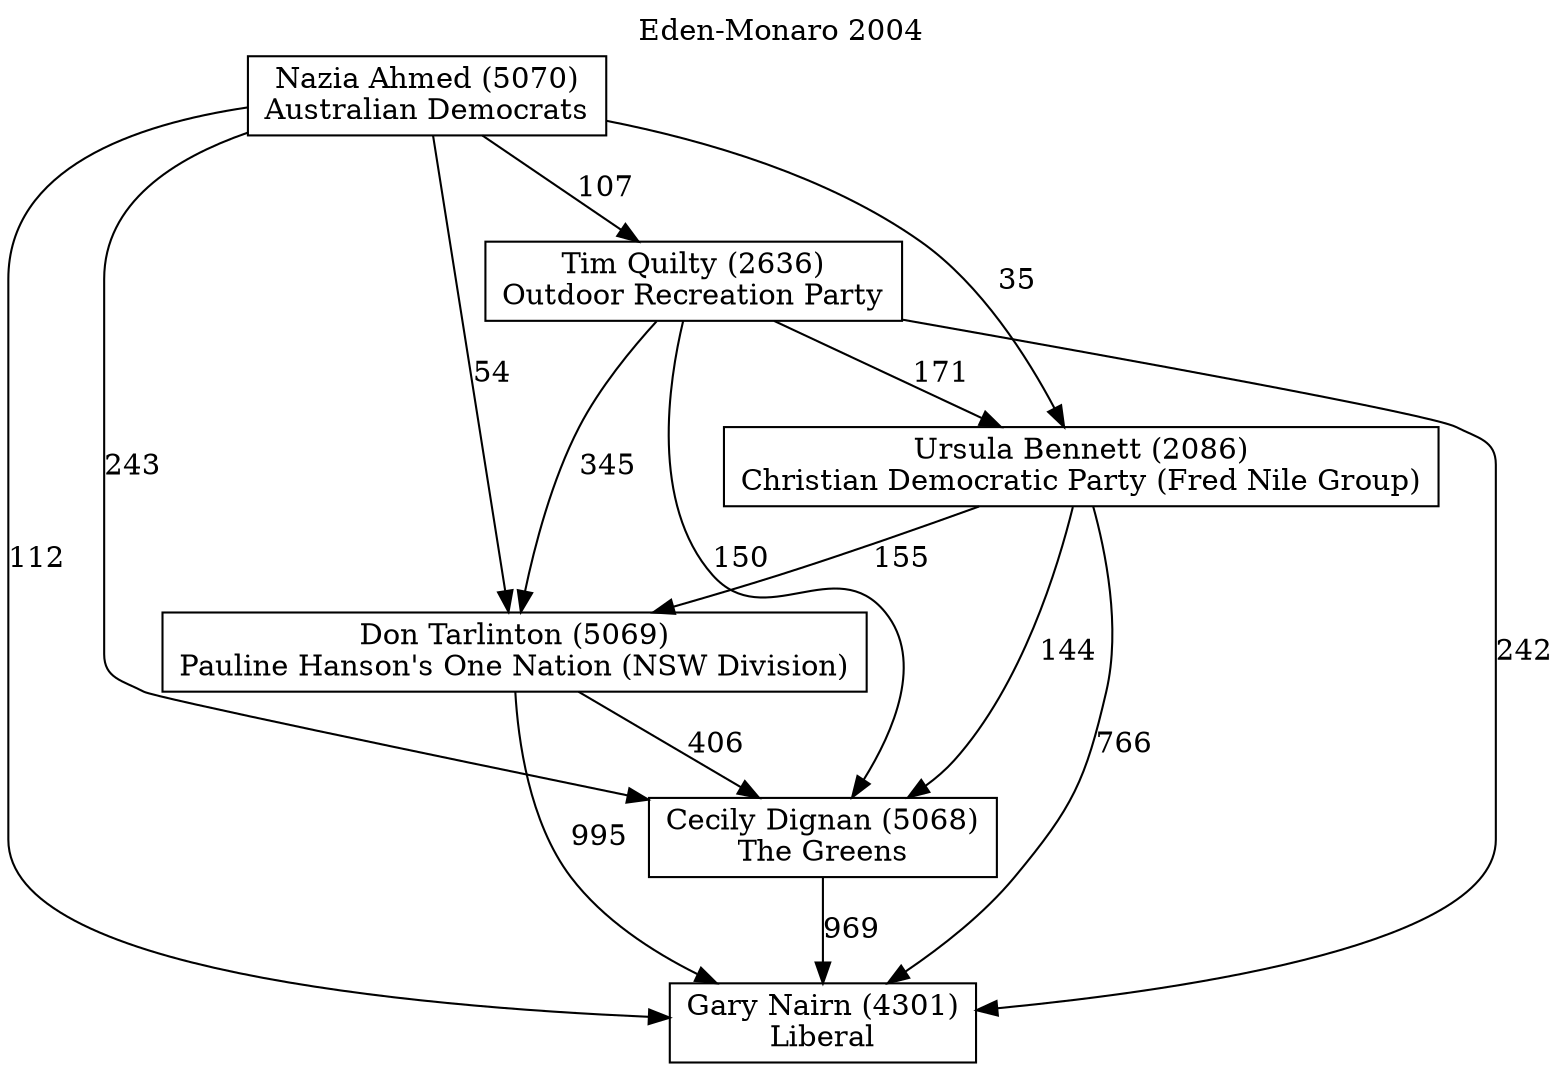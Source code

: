 // House preference flow
digraph "Gary Nairn (4301)_Eden-Monaro_2004" {
	graph [label="Eden-Monaro 2004" labelloc=t mclimit=2]
	node [shape=box]
	"Gary Nairn (4301)" [label="Gary Nairn (4301)
Liberal"]
	"Cecily Dignan (5068)" [label="Cecily Dignan (5068)
The Greens"]
	"Don Tarlinton (5069)" [label="Don Tarlinton (5069)
Pauline Hanson's One Nation (NSW Division)"]
	"Ursula Bennett (2086)" [label="Ursula Bennett (2086)
Christian Democratic Party (Fred Nile Group)"]
	"Tim Quilty (2636)" [label="Tim Quilty (2636)
Outdoor Recreation Party"]
	"Nazia Ahmed (5070)" [label="Nazia Ahmed (5070)
Australian Democrats"]
	"Cecily Dignan (5068)" -> "Gary Nairn (4301)" [label=969]
	"Don Tarlinton (5069)" -> "Cecily Dignan (5068)" [label=406]
	"Ursula Bennett (2086)" -> "Don Tarlinton (5069)" [label=155]
	"Tim Quilty (2636)" -> "Ursula Bennett (2086)" [label=171]
	"Nazia Ahmed (5070)" -> "Tim Quilty (2636)" [label=107]
	"Don Tarlinton (5069)" -> "Gary Nairn (4301)" [label=995]
	"Ursula Bennett (2086)" -> "Gary Nairn (4301)" [label=766]
	"Tim Quilty (2636)" -> "Gary Nairn (4301)" [label=242]
	"Nazia Ahmed (5070)" -> "Gary Nairn (4301)" [label=112]
	"Nazia Ahmed (5070)" -> "Ursula Bennett (2086)" [label=35]
	"Tim Quilty (2636)" -> "Don Tarlinton (5069)" [label=345]
	"Nazia Ahmed (5070)" -> "Don Tarlinton (5069)" [label=54]
	"Ursula Bennett (2086)" -> "Cecily Dignan (5068)" [label=144]
	"Tim Quilty (2636)" -> "Cecily Dignan (5068)" [label=150]
	"Nazia Ahmed (5070)" -> "Cecily Dignan (5068)" [label=243]
}

